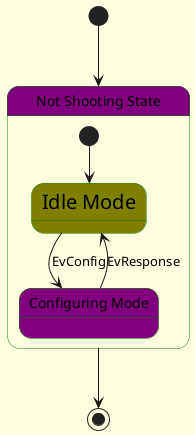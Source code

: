 @startuml

skinparam backgroundColor LightYellow

skinparam State {
    BackgroundColor Purple
    BackgroundColor<<Warning>> Olive
    ' StartColor MediumBlue
    BorderColor Green
    FontName Impact
    FontSize<<Warning>> 20
}

state "Not Shooting State" as NotShooting
[*] --> NotShooting

state NotShooting {
    state "Idle Mode" as Idle <<Warning>>
    state "Configuring Mode" as Configuring
    [*] --> Idle
    Idle --> Configuring : EvConfig
    Configuring --> Idle : EvResponse
}

NotShooting --> [*]
@enduml